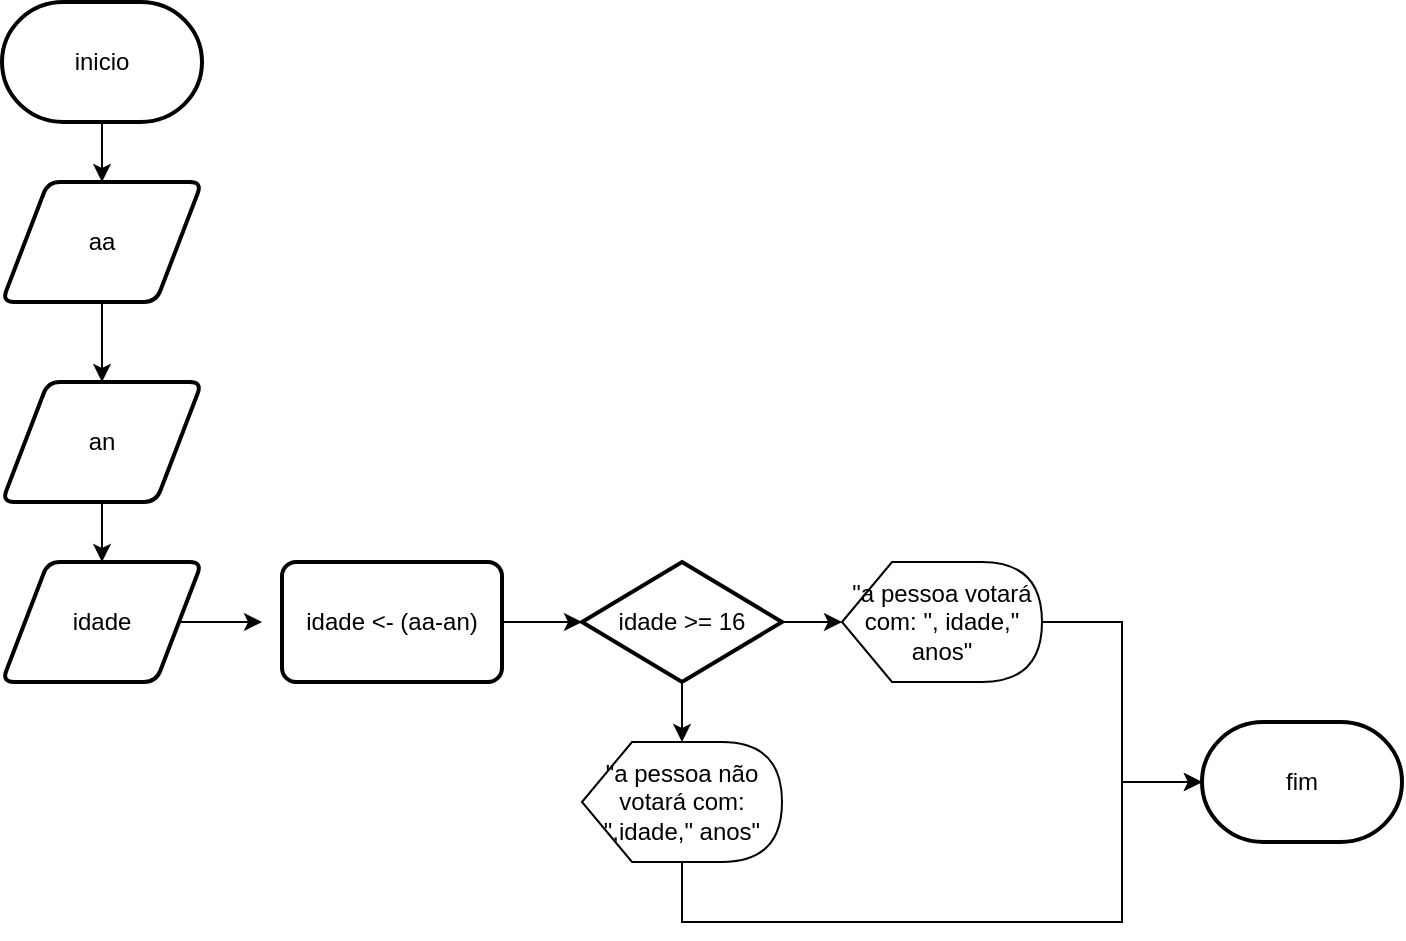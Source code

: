 <mxfile version="21.1.5" type="github">
  <diagram name="Página-1" id="zZ402G7dOnnzNA6QHCI8">
    <mxGraphModel dx="661" dy="474" grid="1" gridSize="10" guides="1" tooltips="1" connect="1" arrows="1" fold="1" page="1" pageScale="1" pageWidth="827" pageHeight="1169" math="0" shadow="0">
      <root>
        <mxCell id="0" />
        <mxCell id="1" parent="0" />
        <mxCell id="GDsnJsB3VPYshe2tHBm1-2" style="edgeStyle=orthogonalEdgeStyle;rounded=0;orthogonalLoop=1;jettySize=auto;html=1;" edge="1" parent="1" source="GDsnJsB3VPYshe2tHBm1-1">
          <mxGeometry relative="1" as="geometry">
            <mxPoint x="90" y="130" as="targetPoint" />
          </mxGeometry>
        </mxCell>
        <mxCell id="GDsnJsB3VPYshe2tHBm1-1" value="inicio" style="strokeWidth=2;html=1;shape=mxgraph.flowchart.terminator;whiteSpace=wrap;" vertex="1" parent="1">
          <mxGeometry x="40" y="40" width="100" height="60" as="geometry" />
        </mxCell>
        <mxCell id="GDsnJsB3VPYshe2tHBm1-5" style="edgeStyle=orthogonalEdgeStyle;rounded=0;orthogonalLoop=1;jettySize=auto;html=1;" edge="1" parent="1" source="GDsnJsB3VPYshe2tHBm1-3">
          <mxGeometry relative="1" as="geometry">
            <mxPoint x="90" y="230" as="targetPoint" />
          </mxGeometry>
        </mxCell>
        <mxCell id="GDsnJsB3VPYshe2tHBm1-3" value="aa" style="shape=parallelogram;html=1;strokeWidth=2;perimeter=parallelogramPerimeter;whiteSpace=wrap;rounded=1;arcSize=12;size=0.23;" vertex="1" parent="1">
          <mxGeometry x="40" y="130" width="100" height="60" as="geometry" />
        </mxCell>
        <mxCell id="GDsnJsB3VPYshe2tHBm1-7" style="edgeStyle=orthogonalEdgeStyle;rounded=0;orthogonalLoop=1;jettySize=auto;html=1;" edge="1" parent="1" source="GDsnJsB3VPYshe2tHBm1-6">
          <mxGeometry relative="1" as="geometry">
            <mxPoint x="90" y="320" as="targetPoint" />
          </mxGeometry>
        </mxCell>
        <mxCell id="GDsnJsB3VPYshe2tHBm1-6" value="an" style="shape=parallelogram;html=1;strokeWidth=2;perimeter=parallelogramPerimeter;whiteSpace=wrap;rounded=1;arcSize=12;size=0.23;" vertex="1" parent="1">
          <mxGeometry x="40" y="230" width="100" height="60" as="geometry" />
        </mxCell>
        <mxCell id="GDsnJsB3VPYshe2tHBm1-11" style="edgeStyle=orthogonalEdgeStyle;rounded=0;orthogonalLoop=1;jettySize=auto;html=1;" edge="1" parent="1" source="GDsnJsB3VPYshe2tHBm1-8">
          <mxGeometry relative="1" as="geometry">
            <mxPoint x="170" y="350" as="targetPoint" />
          </mxGeometry>
        </mxCell>
        <mxCell id="GDsnJsB3VPYshe2tHBm1-8" value="idade" style="shape=parallelogram;html=1;strokeWidth=2;perimeter=parallelogramPerimeter;whiteSpace=wrap;rounded=1;arcSize=12;size=0.23;" vertex="1" parent="1">
          <mxGeometry x="40" y="320" width="100" height="60" as="geometry" />
        </mxCell>
        <mxCell id="GDsnJsB3VPYshe2tHBm1-13" style="edgeStyle=orthogonalEdgeStyle;rounded=0;orthogonalLoop=1;jettySize=auto;html=1;" edge="1" parent="1" source="GDsnJsB3VPYshe2tHBm1-12">
          <mxGeometry relative="1" as="geometry">
            <mxPoint x="330" y="350" as="targetPoint" />
          </mxGeometry>
        </mxCell>
        <mxCell id="GDsnJsB3VPYshe2tHBm1-12" value="idade &amp;lt;- (aa-an)" style="rounded=1;whiteSpace=wrap;html=1;absoluteArcSize=1;arcSize=14;strokeWidth=2;" vertex="1" parent="1">
          <mxGeometry x="180" y="320" width="110" height="60" as="geometry" />
        </mxCell>
        <mxCell id="GDsnJsB3VPYshe2tHBm1-15" style="edgeStyle=orthogonalEdgeStyle;rounded=0;orthogonalLoop=1;jettySize=auto;html=1;" edge="1" parent="1" source="GDsnJsB3VPYshe2tHBm1-14">
          <mxGeometry relative="1" as="geometry">
            <mxPoint x="460" y="350" as="targetPoint" />
          </mxGeometry>
        </mxCell>
        <mxCell id="GDsnJsB3VPYshe2tHBm1-16" style="edgeStyle=orthogonalEdgeStyle;rounded=0;orthogonalLoop=1;jettySize=auto;html=1;" edge="1" parent="1" source="GDsnJsB3VPYshe2tHBm1-14">
          <mxGeometry relative="1" as="geometry">
            <mxPoint x="380" y="410" as="targetPoint" />
          </mxGeometry>
        </mxCell>
        <mxCell id="GDsnJsB3VPYshe2tHBm1-14" value="idade &amp;gt;= 16" style="strokeWidth=2;html=1;shape=mxgraph.flowchart.decision;whiteSpace=wrap;" vertex="1" parent="1">
          <mxGeometry x="330" y="320" width="100" height="60" as="geometry" />
        </mxCell>
        <mxCell id="GDsnJsB3VPYshe2tHBm1-19" style="edgeStyle=orthogonalEdgeStyle;rounded=0;orthogonalLoop=1;jettySize=auto;html=1;" edge="1" parent="1" source="GDsnJsB3VPYshe2tHBm1-17">
          <mxGeometry relative="1" as="geometry">
            <mxPoint x="640" y="430" as="targetPoint" />
            <Array as="points">
              <mxPoint x="600" y="350" />
              <mxPoint x="600" y="430" />
              <mxPoint x="640" y="430" />
            </Array>
          </mxGeometry>
        </mxCell>
        <mxCell id="GDsnJsB3VPYshe2tHBm1-17" value="&quot;a pessoa votará com: &quot;, idade,&quot; anos&quot;" style="shape=display;whiteSpace=wrap;html=1;" vertex="1" parent="1">
          <mxGeometry x="460" y="320" width="100" height="60" as="geometry" />
        </mxCell>
        <mxCell id="GDsnJsB3VPYshe2tHBm1-20" style="edgeStyle=orthogonalEdgeStyle;rounded=0;orthogonalLoop=1;jettySize=auto;html=1;" edge="1" parent="1" source="GDsnJsB3VPYshe2tHBm1-18">
          <mxGeometry relative="1" as="geometry">
            <mxPoint x="640" y="430" as="targetPoint" />
            <Array as="points">
              <mxPoint x="380" y="500" />
              <mxPoint x="600" y="500" />
              <mxPoint x="600" y="430" />
            </Array>
          </mxGeometry>
        </mxCell>
        <mxCell id="GDsnJsB3VPYshe2tHBm1-18" value="&quot;a pessoa não votará com: &quot;,idade,&quot; anos&quot;" style="shape=display;whiteSpace=wrap;html=1;" vertex="1" parent="1">
          <mxGeometry x="330" y="410" width="100" height="60" as="geometry" />
        </mxCell>
        <mxCell id="GDsnJsB3VPYshe2tHBm1-21" value="fim" style="strokeWidth=2;html=1;shape=mxgraph.flowchart.terminator;whiteSpace=wrap;" vertex="1" parent="1">
          <mxGeometry x="640" y="400" width="100" height="60" as="geometry" />
        </mxCell>
      </root>
    </mxGraphModel>
  </diagram>
</mxfile>
